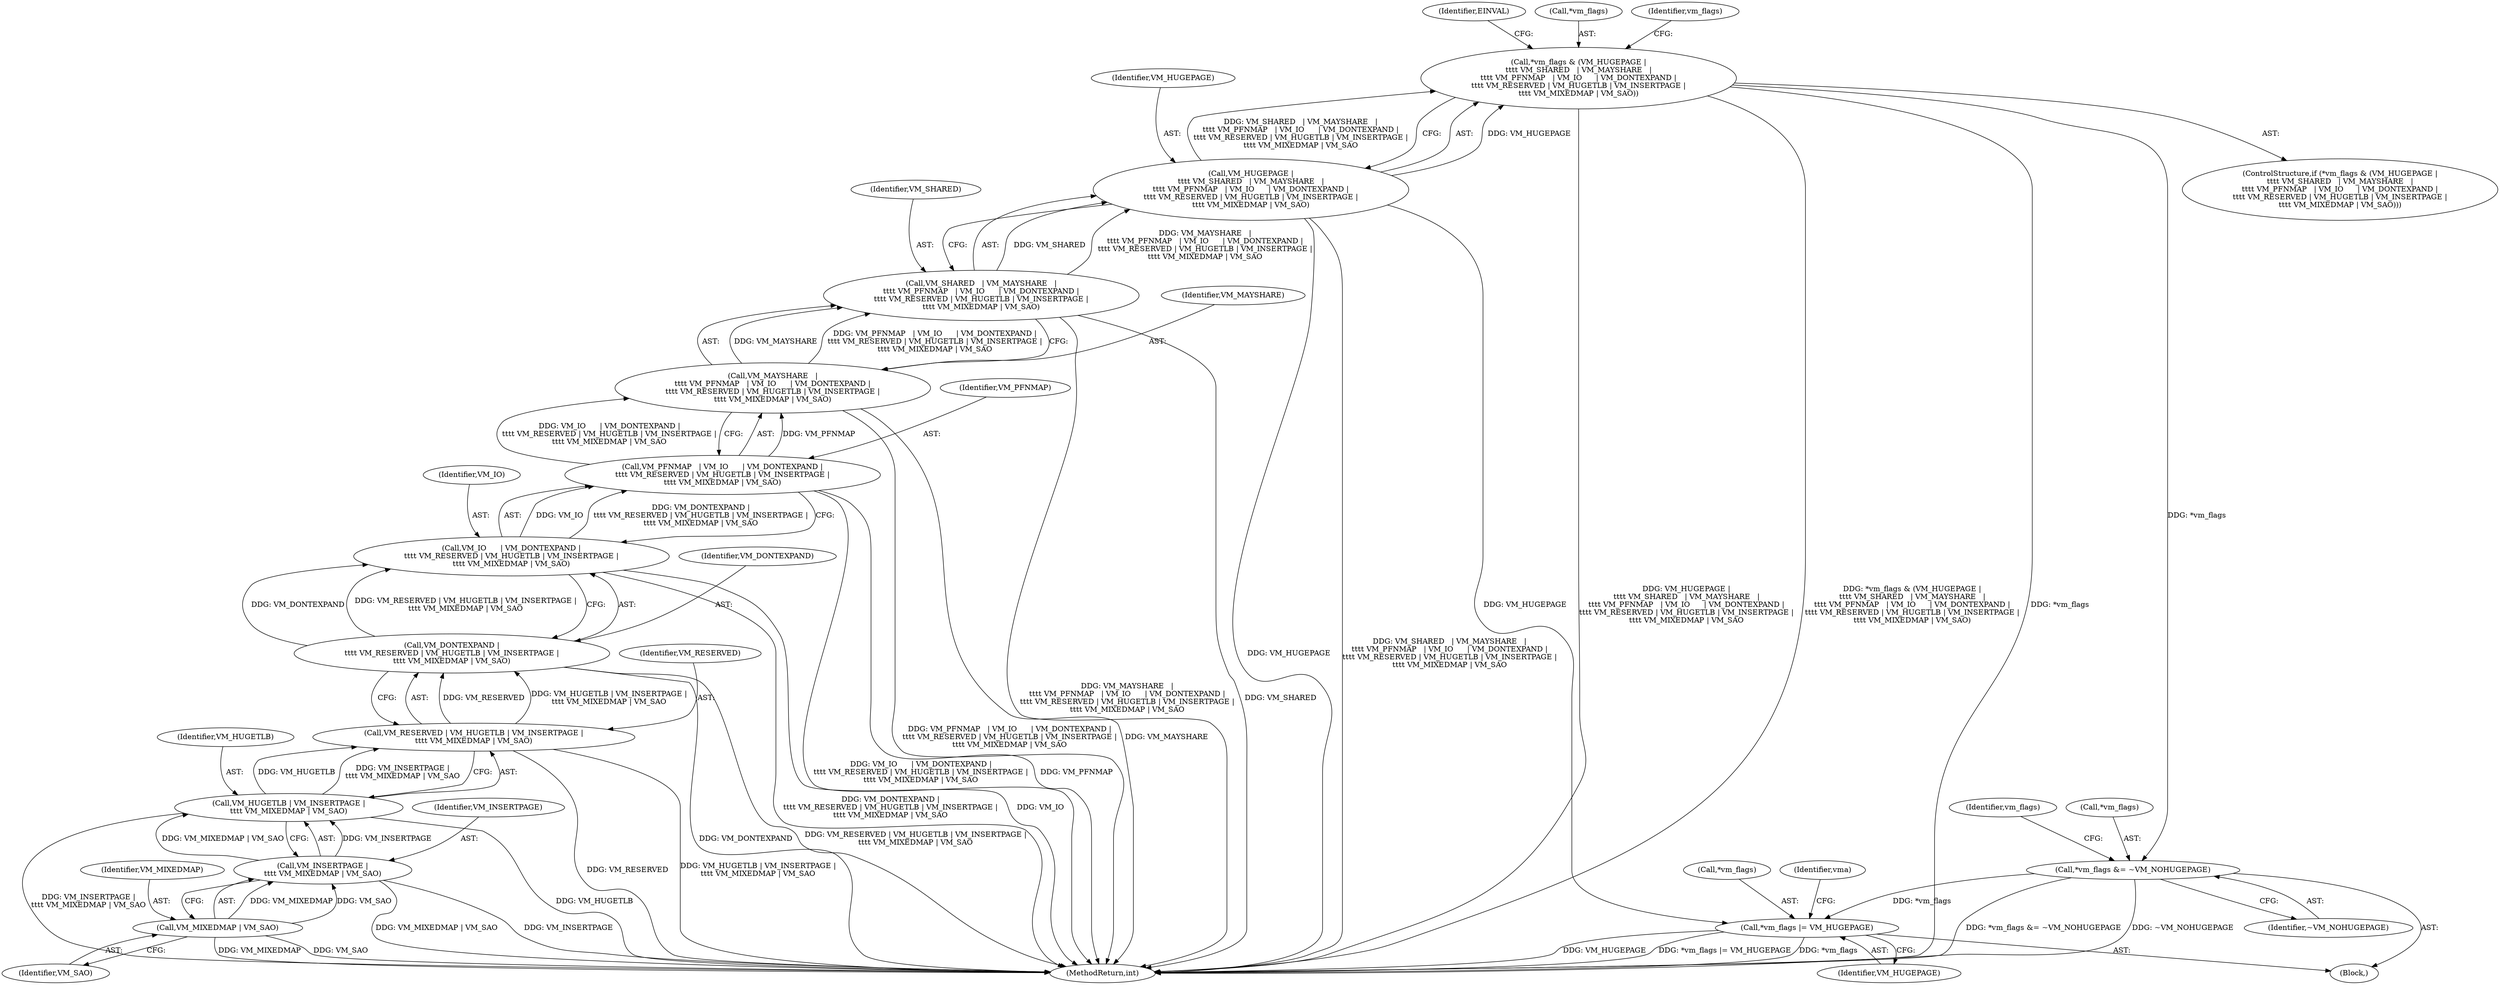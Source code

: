 digraph "1_linux_78f11a255749d09025f54d4e2df4fbcb031530e2_0@pointer" {
"1000141" [label="(Call,*vm_flags &= ~VM_NOHUGEPAGE)"];
"1000114" [label="(Call,*vm_flags & (VM_HUGEPAGE |\n\t\t\t\t VM_SHARED   | VM_MAYSHARE   |\n\t\t\t\t VM_PFNMAP   | VM_IO      | VM_DONTEXPAND |\n\t\t\t\t VM_RESERVED | VM_HUGETLB | VM_INSERTPAGE |\n\t\t\t\t VM_MIXEDMAP | VM_SAO))"];
"1000117" [label="(Call,VM_HUGEPAGE |\n\t\t\t\t VM_SHARED   | VM_MAYSHARE   |\n\t\t\t\t VM_PFNMAP   | VM_IO      | VM_DONTEXPAND |\n\t\t\t\t VM_RESERVED | VM_HUGETLB | VM_INSERTPAGE |\n\t\t\t\t VM_MIXEDMAP | VM_SAO)"];
"1000119" [label="(Call,VM_SHARED   | VM_MAYSHARE   |\n\t\t\t\t VM_PFNMAP   | VM_IO      | VM_DONTEXPAND |\n\t\t\t\t VM_RESERVED | VM_HUGETLB | VM_INSERTPAGE |\n\t\t\t\t VM_MIXEDMAP | VM_SAO)"];
"1000121" [label="(Call,VM_MAYSHARE   |\n\t\t\t\t VM_PFNMAP   | VM_IO      | VM_DONTEXPAND |\n\t\t\t\t VM_RESERVED | VM_HUGETLB | VM_INSERTPAGE |\n\t\t\t\t VM_MIXEDMAP | VM_SAO)"];
"1000123" [label="(Call,VM_PFNMAP   | VM_IO      | VM_DONTEXPAND |\n\t\t\t\t VM_RESERVED | VM_HUGETLB | VM_INSERTPAGE |\n\t\t\t\t VM_MIXEDMAP | VM_SAO)"];
"1000125" [label="(Call,VM_IO      | VM_DONTEXPAND |\n\t\t\t\t VM_RESERVED | VM_HUGETLB | VM_INSERTPAGE |\n\t\t\t\t VM_MIXEDMAP | VM_SAO)"];
"1000127" [label="(Call,VM_DONTEXPAND |\n\t\t\t\t VM_RESERVED | VM_HUGETLB | VM_INSERTPAGE |\n\t\t\t\t VM_MIXEDMAP | VM_SAO)"];
"1000129" [label="(Call,VM_RESERVED | VM_HUGETLB | VM_INSERTPAGE |\n\t\t\t\t VM_MIXEDMAP | VM_SAO)"];
"1000131" [label="(Call,VM_HUGETLB | VM_INSERTPAGE |\n\t\t\t\t VM_MIXEDMAP | VM_SAO)"];
"1000133" [label="(Call,VM_INSERTPAGE |\n\t\t\t\t VM_MIXEDMAP | VM_SAO)"];
"1000135" [label="(Call,VM_MIXEDMAP | VM_SAO)"];
"1000145" [label="(Call,*vm_flags |= VM_HUGEPAGE)"];
"1000140" [label="(Identifier,EINVAL)"];
"1000197" [label="(MethodReturn,int)"];
"1000146" [label="(Call,*vm_flags)"];
"1000122" [label="(Identifier,VM_MAYSHARE)"];
"1000113" [label="(ControlStructure,if (*vm_flags & (VM_HUGEPAGE |\n\t\t\t\t VM_SHARED   | VM_MAYSHARE   |\n\t\t\t\t VM_PFNMAP   | VM_IO      | VM_DONTEXPAND |\n\t\t\t\t VM_RESERVED | VM_HUGETLB | VM_INSERTPAGE |\n\t\t\t\t VM_MIXEDMAP | VM_SAO)))"];
"1000114" [label="(Call,*vm_flags & (VM_HUGEPAGE |\n\t\t\t\t VM_SHARED   | VM_MAYSHARE   |\n\t\t\t\t VM_PFNMAP   | VM_IO      | VM_DONTEXPAND |\n\t\t\t\t VM_RESERVED | VM_HUGETLB | VM_INSERTPAGE |\n\t\t\t\t VM_MIXEDMAP | VM_SAO))"];
"1000126" [label="(Identifier,VM_IO)"];
"1000152" [label="(Identifier,vma)"];
"1000144" [label="(Identifier,~VM_NOHUGEPAGE)"];
"1000148" [label="(Identifier,VM_HUGEPAGE)"];
"1000111" [label="(Block,)"];
"1000118" [label="(Identifier,VM_HUGEPAGE)"];
"1000125" [label="(Call,VM_IO      | VM_DONTEXPAND |\n\t\t\t\t VM_RESERVED | VM_HUGETLB | VM_INSERTPAGE |\n\t\t\t\t VM_MIXEDMAP | VM_SAO)"];
"1000147" [label="(Identifier,vm_flags)"];
"1000128" [label="(Identifier,VM_DONTEXPAND)"];
"1000133" [label="(Call,VM_INSERTPAGE |\n\t\t\t\t VM_MIXEDMAP | VM_SAO)"];
"1000131" [label="(Call,VM_HUGETLB | VM_INSERTPAGE |\n\t\t\t\t VM_MIXEDMAP | VM_SAO)"];
"1000136" [label="(Identifier,VM_MIXEDMAP)"];
"1000115" [label="(Call,*vm_flags)"];
"1000129" [label="(Call,VM_RESERVED | VM_HUGETLB | VM_INSERTPAGE |\n\t\t\t\t VM_MIXEDMAP | VM_SAO)"];
"1000137" [label="(Identifier,VM_SAO)"];
"1000121" [label="(Call,VM_MAYSHARE   |\n\t\t\t\t VM_PFNMAP   | VM_IO      | VM_DONTEXPAND |\n\t\t\t\t VM_RESERVED | VM_HUGETLB | VM_INSERTPAGE |\n\t\t\t\t VM_MIXEDMAP | VM_SAO)"];
"1000143" [label="(Identifier,vm_flags)"];
"1000142" [label="(Call,*vm_flags)"];
"1000123" [label="(Call,VM_PFNMAP   | VM_IO      | VM_DONTEXPAND |\n\t\t\t\t VM_RESERVED | VM_HUGETLB | VM_INSERTPAGE |\n\t\t\t\t VM_MIXEDMAP | VM_SAO)"];
"1000130" [label="(Identifier,VM_RESERVED)"];
"1000135" [label="(Call,VM_MIXEDMAP | VM_SAO)"];
"1000134" [label="(Identifier,VM_INSERTPAGE)"];
"1000132" [label="(Identifier,VM_HUGETLB)"];
"1000127" [label="(Call,VM_DONTEXPAND |\n\t\t\t\t VM_RESERVED | VM_HUGETLB | VM_INSERTPAGE |\n\t\t\t\t VM_MIXEDMAP | VM_SAO)"];
"1000141" [label="(Call,*vm_flags &= ~VM_NOHUGEPAGE)"];
"1000117" [label="(Call,VM_HUGEPAGE |\n\t\t\t\t VM_SHARED   | VM_MAYSHARE   |\n\t\t\t\t VM_PFNMAP   | VM_IO      | VM_DONTEXPAND |\n\t\t\t\t VM_RESERVED | VM_HUGETLB | VM_INSERTPAGE |\n\t\t\t\t VM_MIXEDMAP | VM_SAO)"];
"1000120" [label="(Identifier,VM_SHARED)"];
"1000124" [label="(Identifier,VM_PFNMAP)"];
"1000119" [label="(Call,VM_SHARED   | VM_MAYSHARE   |\n\t\t\t\t VM_PFNMAP   | VM_IO      | VM_DONTEXPAND |\n\t\t\t\t VM_RESERVED | VM_HUGETLB | VM_INSERTPAGE |\n\t\t\t\t VM_MIXEDMAP | VM_SAO)"];
"1000145" [label="(Call,*vm_flags |= VM_HUGEPAGE)"];
"1000141" -> "1000111"  [label="AST: "];
"1000141" -> "1000144"  [label="CFG: "];
"1000142" -> "1000141"  [label="AST: "];
"1000144" -> "1000141"  [label="AST: "];
"1000147" -> "1000141"  [label="CFG: "];
"1000141" -> "1000197"  [label="DDG: *vm_flags &= ~VM_NOHUGEPAGE"];
"1000141" -> "1000197"  [label="DDG: ~VM_NOHUGEPAGE"];
"1000114" -> "1000141"  [label="DDG: *vm_flags"];
"1000141" -> "1000145"  [label="DDG: *vm_flags"];
"1000114" -> "1000113"  [label="AST: "];
"1000114" -> "1000117"  [label="CFG: "];
"1000115" -> "1000114"  [label="AST: "];
"1000117" -> "1000114"  [label="AST: "];
"1000140" -> "1000114"  [label="CFG: "];
"1000143" -> "1000114"  [label="CFG: "];
"1000114" -> "1000197"  [label="DDG: VM_HUGEPAGE |\n\t\t\t\t VM_SHARED   | VM_MAYSHARE   |\n\t\t\t\t VM_PFNMAP   | VM_IO      | VM_DONTEXPAND |\n\t\t\t\t VM_RESERVED | VM_HUGETLB | VM_INSERTPAGE |\n\t\t\t\t VM_MIXEDMAP | VM_SAO"];
"1000114" -> "1000197"  [label="DDG: *vm_flags & (VM_HUGEPAGE |\n\t\t\t\t VM_SHARED   | VM_MAYSHARE   |\n\t\t\t\t VM_PFNMAP   | VM_IO      | VM_DONTEXPAND |\n\t\t\t\t VM_RESERVED | VM_HUGETLB | VM_INSERTPAGE |\n\t\t\t\t VM_MIXEDMAP | VM_SAO)"];
"1000114" -> "1000197"  [label="DDG: *vm_flags"];
"1000117" -> "1000114"  [label="DDG: VM_HUGEPAGE"];
"1000117" -> "1000114"  [label="DDG: VM_SHARED   | VM_MAYSHARE   |\n\t\t\t\t VM_PFNMAP   | VM_IO      | VM_DONTEXPAND |\n\t\t\t\t VM_RESERVED | VM_HUGETLB | VM_INSERTPAGE |\n\t\t\t\t VM_MIXEDMAP | VM_SAO"];
"1000117" -> "1000119"  [label="CFG: "];
"1000118" -> "1000117"  [label="AST: "];
"1000119" -> "1000117"  [label="AST: "];
"1000117" -> "1000197"  [label="DDG: VM_HUGEPAGE"];
"1000117" -> "1000197"  [label="DDG: VM_SHARED   | VM_MAYSHARE   |\n\t\t\t\t VM_PFNMAP   | VM_IO      | VM_DONTEXPAND |\n\t\t\t\t VM_RESERVED | VM_HUGETLB | VM_INSERTPAGE |\n\t\t\t\t VM_MIXEDMAP | VM_SAO"];
"1000119" -> "1000117"  [label="DDG: VM_SHARED"];
"1000119" -> "1000117"  [label="DDG: VM_MAYSHARE   |\n\t\t\t\t VM_PFNMAP   | VM_IO      | VM_DONTEXPAND |\n\t\t\t\t VM_RESERVED | VM_HUGETLB | VM_INSERTPAGE |\n\t\t\t\t VM_MIXEDMAP | VM_SAO"];
"1000117" -> "1000145"  [label="DDG: VM_HUGEPAGE"];
"1000119" -> "1000121"  [label="CFG: "];
"1000120" -> "1000119"  [label="AST: "];
"1000121" -> "1000119"  [label="AST: "];
"1000119" -> "1000197"  [label="DDG: VM_MAYSHARE   |\n\t\t\t\t VM_PFNMAP   | VM_IO      | VM_DONTEXPAND |\n\t\t\t\t VM_RESERVED | VM_HUGETLB | VM_INSERTPAGE |\n\t\t\t\t VM_MIXEDMAP | VM_SAO"];
"1000119" -> "1000197"  [label="DDG: VM_SHARED"];
"1000121" -> "1000119"  [label="DDG: VM_MAYSHARE"];
"1000121" -> "1000119"  [label="DDG: VM_PFNMAP   | VM_IO      | VM_DONTEXPAND |\n\t\t\t\t VM_RESERVED | VM_HUGETLB | VM_INSERTPAGE |\n\t\t\t\t VM_MIXEDMAP | VM_SAO"];
"1000121" -> "1000123"  [label="CFG: "];
"1000122" -> "1000121"  [label="AST: "];
"1000123" -> "1000121"  [label="AST: "];
"1000121" -> "1000197"  [label="DDG: VM_PFNMAP   | VM_IO      | VM_DONTEXPAND |\n\t\t\t\t VM_RESERVED | VM_HUGETLB | VM_INSERTPAGE |\n\t\t\t\t VM_MIXEDMAP | VM_SAO"];
"1000121" -> "1000197"  [label="DDG: VM_MAYSHARE"];
"1000123" -> "1000121"  [label="DDG: VM_PFNMAP"];
"1000123" -> "1000121"  [label="DDG: VM_IO      | VM_DONTEXPAND |\n\t\t\t\t VM_RESERVED | VM_HUGETLB | VM_INSERTPAGE |\n\t\t\t\t VM_MIXEDMAP | VM_SAO"];
"1000123" -> "1000125"  [label="CFG: "];
"1000124" -> "1000123"  [label="AST: "];
"1000125" -> "1000123"  [label="AST: "];
"1000123" -> "1000197"  [label="DDG: VM_IO      | VM_DONTEXPAND |\n\t\t\t\t VM_RESERVED | VM_HUGETLB | VM_INSERTPAGE |\n\t\t\t\t VM_MIXEDMAP | VM_SAO"];
"1000123" -> "1000197"  [label="DDG: VM_PFNMAP"];
"1000125" -> "1000123"  [label="DDG: VM_IO"];
"1000125" -> "1000123"  [label="DDG: VM_DONTEXPAND |\n\t\t\t\t VM_RESERVED | VM_HUGETLB | VM_INSERTPAGE |\n\t\t\t\t VM_MIXEDMAP | VM_SAO"];
"1000125" -> "1000127"  [label="CFG: "];
"1000126" -> "1000125"  [label="AST: "];
"1000127" -> "1000125"  [label="AST: "];
"1000125" -> "1000197"  [label="DDG: VM_DONTEXPAND |\n\t\t\t\t VM_RESERVED | VM_HUGETLB | VM_INSERTPAGE |\n\t\t\t\t VM_MIXEDMAP | VM_SAO"];
"1000125" -> "1000197"  [label="DDG: VM_IO"];
"1000127" -> "1000125"  [label="DDG: VM_DONTEXPAND"];
"1000127" -> "1000125"  [label="DDG: VM_RESERVED | VM_HUGETLB | VM_INSERTPAGE |\n\t\t\t\t VM_MIXEDMAP | VM_SAO"];
"1000127" -> "1000129"  [label="CFG: "];
"1000128" -> "1000127"  [label="AST: "];
"1000129" -> "1000127"  [label="AST: "];
"1000127" -> "1000197"  [label="DDG: VM_DONTEXPAND"];
"1000127" -> "1000197"  [label="DDG: VM_RESERVED | VM_HUGETLB | VM_INSERTPAGE |\n\t\t\t\t VM_MIXEDMAP | VM_SAO"];
"1000129" -> "1000127"  [label="DDG: VM_RESERVED"];
"1000129" -> "1000127"  [label="DDG: VM_HUGETLB | VM_INSERTPAGE |\n\t\t\t\t VM_MIXEDMAP | VM_SAO"];
"1000129" -> "1000131"  [label="CFG: "];
"1000130" -> "1000129"  [label="AST: "];
"1000131" -> "1000129"  [label="AST: "];
"1000129" -> "1000197"  [label="DDG: VM_RESERVED"];
"1000129" -> "1000197"  [label="DDG: VM_HUGETLB | VM_INSERTPAGE |\n\t\t\t\t VM_MIXEDMAP | VM_SAO"];
"1000131" -> "1000129"  [label="DDG: VM_HUGETLB"];
"1000131" -> "1000129"  [label="DDG: VM_INSERTPAGE |\n\t\t\t\t VM_MIXEDMAP | VM_SAO"];
"1000131" -> "1000133"  [label="CFG: "];
"1000132" -> "1000131"  [label="AST: "];
"1000133" -> "1000131"  [label="AST: "];
"1000131" -> "1000197"  [label="DDG: VM_INSERTPAGE |\n\t\t\t\t VM_MIXEDMAP | VM_SAO"];
"1000131" -> "1000197"  [label="DDG: VM_HUGETLB"];
"1000133" -> "1000131"  [label="DDG: VM_INSERTPAGE"];
"1000133" -> "1000131"  [label="DDG: VM_MIXEDMAP | VM_SAO"];
"1000133" -> "1000135"  [label="CFG: "];
"1000134" -> "1000133"  [label="AST: "];
"1000135" -> "1000133"  [label="AST: "];
"1000133" -> "1000197"  [label="DDG: VM_INSERTPAGE"];
"1000133" -> "1000197"  [label="DDG: VM_MIXEDMAP | VM_SAO"];
"1000135" -> "1000133"  [label="DDG: VM_MIXEDMAP"];
"1000135" -> "1000133"  [label="DDG: VM_SAO"];
"1000135" -> "1000137"  [label="CFG: "];
"1000136" -> "1000135"  [label="AST: "];
"1000137" -> "1000135"  [label="AST: "];
"1000135" -> "1000197"  [label="DDG: VM_MIXEDMAP"];
"1000135" -> "1000197"  [label="DDG: VM_SAO"];
"1000145" -> "1000111"  [label="AST: "];
"1000145" -> "1000148"  [label="CFG: "];
"1000146" -> "1000145"  [label="AST: "];
"1000148" -> "1000145"  [label="AST: "];
"1000152" -> "1000145"  [label="CFG: "];
"1000145" -> "1000197"  [label="DDG: VM_HUGEPAGE"];
"1000145" -> "1000197"  [label="DDG: *vm_flags |= VM_HUGEPAGE"];
"1000145" -> "1000197"  [label="DDG: *vm_flags"];
}
